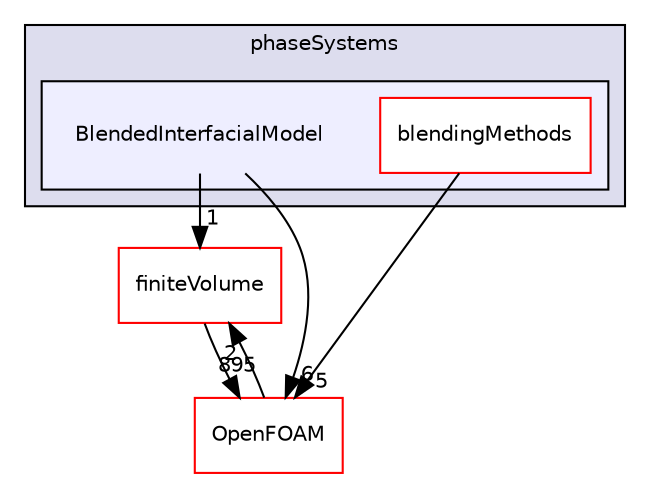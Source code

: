 digraph "src/phaseSystemModels/reactingEulerFoam/phaseSystems/BlendedInterfacialModel" {
  bgcolor=transparent;
  compound=true
  node [ fontsize="10", fontname="Helvetica"];
  edge [ labelfontsize="10", labelfontname="Helvetica"];
  subgraph clusterdir_264d2d6ce5df211e174aa532bbc40de4 {
    graph [ bgcolor="#ddddee", pencolor="black", label="phaseSystems" fontname="Helvetica", fontsize="10", URL="dir_264d2d6ce5df211e174aa532bbc40de4.html"]
  subgraph clusterdir_6052f618e1df05d958ed039455d8462a {
    graph [ bgcolor="#eeeeff", pencolor="black", label="" URL="dir_6052f618e1df05d958ed039455d8462a.html"];
    dir_6052f618e1df05d958ed039455d8462a [shape=plaintext label="BlendedInterfacialModel"];
    dir_0db6c73b6a483688fcc75ede5b33eae6 [shape=box label="blendingMethods" color="red" fillcolor="white" style="filled" URL="dir_0db6c73b6a483688fcc75ede5b33eae6.html"];
  }
  }
  dir_9bd15774b555cf7259a6fa18f99fe99b [shape=box label="finiteVolume" color="red" URL="dir_9bd15774b555cf7259a6fa18f99fe99b.html"];
  dir_c5473ff19b20e6ec4dfe5c310b3778a8 [shape=box label="OpenFOAM" color="red" URL="dir_c5473ff19b20e6ec4dfe5c310b3778a8.html"];
  dir_9bd15774b555cf7259a6fa18f99fe99b->dir_c5473ff19b20e6ec4dfe5c310b3778a8 [headlabel="895", labeldistance=1.5 headhref="dir_000814_002151.html"];
  dir_6052f618e1df05d958ed039455d8462a->dir_9bd15774b555cf7259a6fa18f99fe99b [headlabel="1", labeldistance=1.5 headhref="dir_001222_000814.html"];
  dir_6052f618e1df05d958ed039455d8462a->dir_c5473ff19b20e6ec4dfe5c310b3778a8 [headlabel="6", labeldistance=1.5 headhref="dir_001222_002151.html"];
  dir_c5473ff19b20e6ec4dfe5c310b3778a8->dir_9bd15774b555cf7259a6fa18f99fe99b [headlabel="2", labeldistance=1.5 headhref="dir_002151_000814.html"];
  dir_0db6c73b6a483688fcc75ede5b33eae6->dir_c5473ff19b20e6ec4dfe5c310b3778a8 [headlabel="5", labeldistance=1.5 headhref="dir_001223_002151.html"];
}
